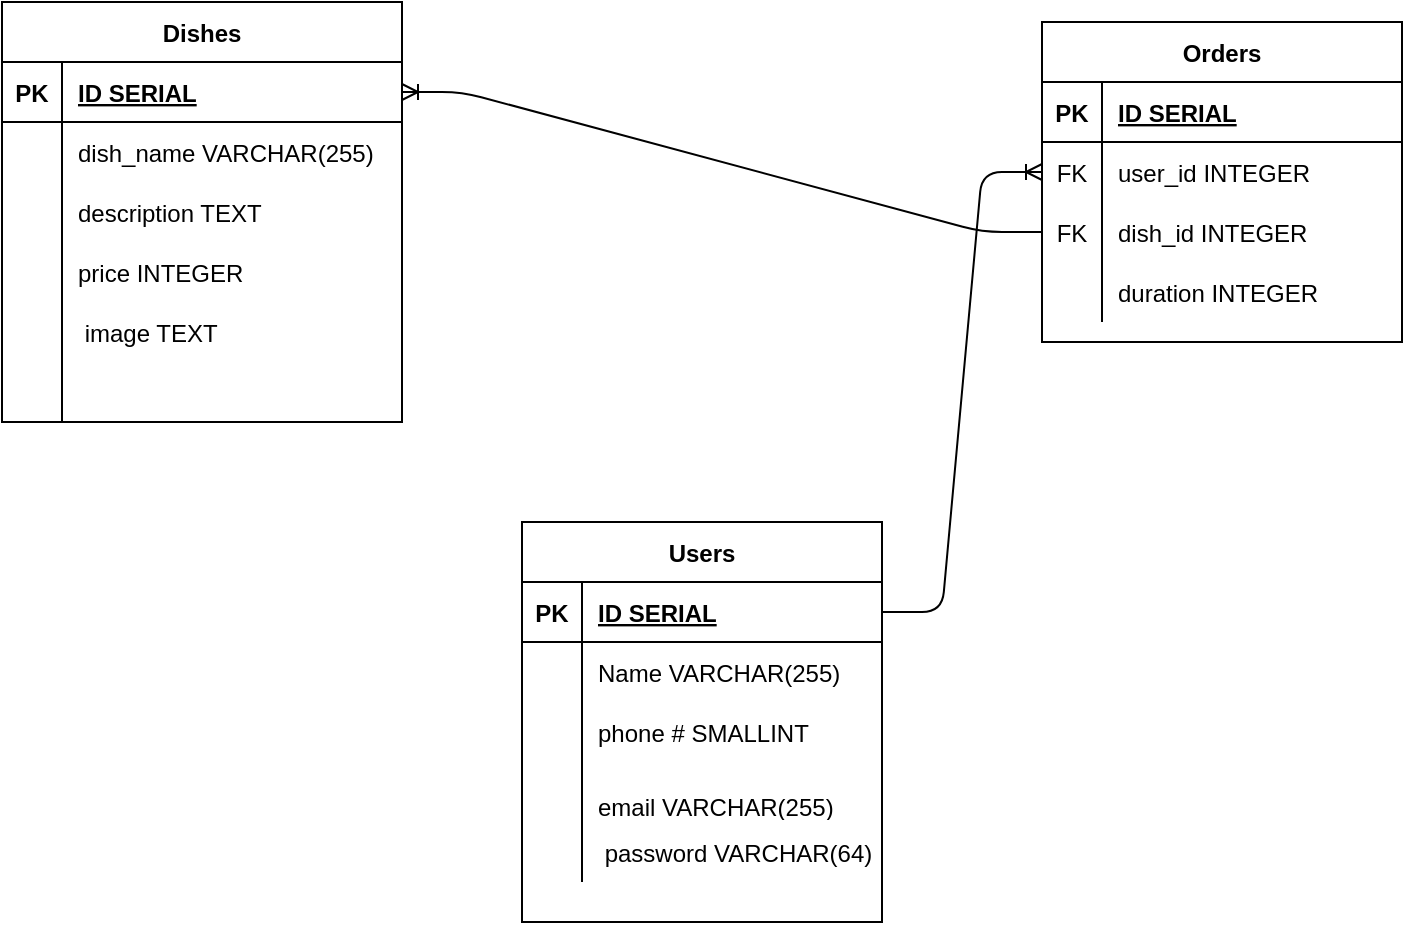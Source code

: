 <mxfile>
    <diagram id="2jXXKS4MsH2hTnXp9MCN" name="Page-1">
        <mxGraphModel dx="591" dy="486" grid="1" gridSize="10" guides="1" tooltips="1" connect="1" arrows="1" fold="1" page="1" pageScale="1" pageWidth="850" pageHeight="1100" math="0" shadow="0">
            <root>
                <mxCell id="0"/>
                <mxCell id="1" parent="0"/>
                <mxCell id="ya6E0TkoqodQedfXfJdZ-1" value="Users" style="shape=table;startSize=30;container=1;collapsible=1;childLayout=tableLayout;fixedRows=1;rowLines=0;fontStyle=1;align=center;resizeLast=1;" parent="1" vertex="1">
                    <mxGeometry x="320" y="330" width="180" height="200" as="geometry"/>
                </mxCell>
                <mxCell id="ya6E0TkoqodQedfXfJdZ-2" value="" style="shape=partialRectangle;collapsible=0;dropTarget=0;pointerEvents=0;fillColor=none;top=0;left=0;bottom=1;right=0;points=[[0,0.5],[1,0.5]];portConstraint=eastwest;" parent="ya6E0TkoqodQedfXfJdZ-1" vertex="1">
                    <mxGeometry y="30" width="180" height="30" as="geometry"/>
                </mxCell>
                <mxCell id="ya6E0TkoqodQedfXfJdZ-3" value="PK" style="shape=partialRectangle;connectable=0;fillColor=none;top=0;left=0;bottom=0;right=0;fontStyle=1;overflow=hidden;" parent="ya6E0TkoqodQedfXfJdZ-2" vertex="1">
                    <mxGeometry width="30" height="30" as="geometry"/>
                </mxCell>
                <mxCell id="ya6E0TkoqodQedfXfJdZ-4" value="ID SERIAL" style="shape=partialRectangle;connectable=0;fillColor=none;top=0;left=0;bottom=0;right=0;align=left;spacingLeft=6;fontStyle=5;overflow=hidden;" parent="ya6E0TkoqodQedfXfJdZ-2" vertex="1">
                    <mxGeometry x="30" width="150" height="30" as="geometry"/>
                </mxCell>
                <mxCell id="ya6E0TkoqodQedfXfJdZ-5" value="" style="shape=partialRectangle;collapsible=0;dropTarget=0;pointerEvents=0;fillColor=none;top=0;left=0;bottom=0;right=0;points=[[0,0.5],[1,0.5]];portConstraint=eastwest;" parent="ya6E0TkoqodQedfXfJdZ-1" vertex="1">
                    <mxGeometry y="60" width="180" height="30" as="geometry"/>
                </mxCell>
                <mxCell id="ya6E0TkoqodQedfXfJdZ-6" value="" style="shape=partialRectangle;connectable=0;fillColor=none;top=0;left=0;bottom=0;right=0;editable=1;overflow=hidden;" parent="ya6E0TkoqodQedfXfJdZ-5" vertex="1">
                    <mxGeometry width="30" height="30" as="geometry"/>
                </mxCell>
                <mxCell id="ya6E0TkoqodQedfXfJdZ-7" value="Name VARCHAR(255)" style="shape=partialRectangle;connectable=0;fillColor=none;top=0;left=0;bottom=0;right=0;align=left;spacingLeft=6;overflow=hidden;" parent="ya6E0TkoqodQedfXfJdZ-5" vertex="1">
                    <mxGeometry x="30" width="150" height="30" as="geometry"/>
                </mxCell>
                <mxCell id="ya6E0TkoqodQedfXfJdZ-8" value="" style="shape=partialRectangle;collapsible=0;dropTarget=0;pointerEvents=0;fillColor=none;top=0;left=0;bottom=0;right=0;points=[[0,0.5],[1,0.5]];portConstraint=eastwest;" parent="ya6E0TkoqodQedfXfJdZ-1" vertex="1">
                    <mxGeometry y="90" width="180" height="30" as="geometry"/>
                </mxCell>
                <mxCell id="ya6E0TkoqodQedfXfJdZ-9" value="" style="shape=partialRectangle;connectable=0;fillColor=none;top=0;left=0;bottom=0;right=0;editable=1;overflow=hidden;" parent="ya6E0TkoqodQedfXfJdZ-8" vertex="1">
                    <mxGeometry width="30" height="30" as="geometry"/>
                </mxCell>
                <mxCell id="ya6E0TkoqodQedfXfJdZ-10" value="phone # SMALLINT" style="shape=partialRectangle;connectable=0;fillColor=none;top=0;left=0;bottom=0;right=0;align=left;spacingLeft=6;overflow=hidden;" parent="ya6E0TkoqodQedfXfJdZ-8" vertex="1">
                    <mxGeometry x="30" width="150" height="30" as="geometry"/>
                </mxCell>
                <mxCell id="ya6E0TkoqodQedfXfJdZ-11" value="" style="shape=partialRectangle;collapsible=0;dropTarget=0;pointerEvents=0;fillColor=none;top=0;left=0;bottom=0;right=0;points=[[0,0.5],[1,0.5]];portConstraint=eastwest;" parent="ya6E0TkoqodQedfXfJdZ-1" vertex="1">
                    <mxGeometry y="120" width="180" height="30" as="geometry"/>
                </mxCell>
                <mxCell id="ya6E0TkoqodQedfXfJdZ-12" value="" style="shape=partialRectangle;connectable=0;fillColor=none;top=0;left=0;bottom=0;right=0;editable=1;overflow=hidden;" parent="ya6E0TkoqodQedfXfJdZ-11" vertex="1">
                    <mxGeometry width="30" height="30" as="geometry"/>
                </mxCell>
                <mxCell id="ya6E0TkoqodQedfXfJdZ-13" value="&#10;email VARCHAR(255)" style="shape=partialRectangle;connectable=0;fillColor=none;top=0;left=0;bottom=0;right=0;align=left;spacingLeft=6;overflow=hidden;" parent="ya6E0TkoqodQedfXfJdZ-11" vertex="1">
                    <mxGeometry x="30" width="150" height="30" as="geometry"/>
                </mxCell>
                <mxCell id="ya6E0TkoqodQedfXfJdZ-14" value="" style="shape=partialRectangle;collapsible=0;dropTarget=0;pointerEvents=0;fillColor=none;top=0;left=0;bottom=0;right=0;points=[[0,0.5],[1,0.5]];portConstraint=eastwest;" parent="ya6E0TkoqodQedfXfJdZ-1" vertex="1">
                    <mxGeometry y="150" width="180" height="30" as="geometry"/>
                </mxCell>
                <mxCell id="ya6E0TkoqodQedfXfJdZ-15" value="" style="shape=partialRectangle;connectable=0;fillColor=none;top=0;left=0;bottom=0;right=0;editable=1;overflow=hidden;" parent="ya6E0TkoqodQedfXfJdZ-14" vertex="1">
                    <mxGeometry width="30" height="30" as="geometry"/>
                </mxCell>
                <mxCell id="ya6E0TkoqodQedfXfJdZ-16" value=" password VARCHAR(64)" style="shape=partialRectangle;connectable=0;fillColor=none;top=0;left=0;bottom=0;right=0;align=left;spacingLeft=6;overflow=hidden;" parent="ya6E0TkoqodQedfXfJdZ-14" vertex="1">
                    <mxGeometry x="30" width="150" height="30" as="geometry"/>
                </mxCell>
                <mxCell id="ya6E0TkoqodQedfXfJdZ-17" value="Dishes" style="shape=table;startSize=30;container=1;collapsible=1;childLayout=tableLayout;fixedRows=1;rowLines=0;fontStyle=1;align=center;resizeLast=1;" parent="1" vertex="1">
                    <mxGeometry x="60" y="70" width="200" height="210" as="geometry"/>
                </mxCell>
                <mxCell id="ya6E0TkoqodQedfXfJdZ-18" value="" style="shape=partialRectangle;collapsible=0;dropTarget=0;pointerEvents=0;fillColor=none;top=0;left=0;bottom=1;right=0;points=[[0,0.5],[1,0.5]];portConstraint=eastwest;" parent="ya6E0TkoqodQedfXfJdZ-17" vertex="1">
                    <mxGeometry y="30" width="200" height="30" as="geometry"/>
                </mxCell>
                <mxCell id="ya6E0TkoqodQedfXfJdZ-19" value="PK" style="shape=partialRectangle;connectable=0;fillColor=none;top=0;left=0;bottom=0;right=0;fontStyle=1;overflow=hidden;" parent="ya6E0TkoqodQedfXfJdZ-18" vertex="1">
                    <mxGeometry width="30" height="30" as="geometry"/>
                </mxCell>
                <mxCell id="ya6E0TkoqodQedfXfJdZ-20" value="ID SERIAL" style="shape=partialRectangle;connectable=0;fillColor=none;top=0;left=0;bottom=0;right=0;align=left;spacingLeft=6;fontStyle=5;overflow=hidden;" parent="ya6E0TkoqodQedfXfJdZ-18" vertex="1">
                    <mxGeometry x="30" width="170" height="30" as="geometry"/>
                </mxCell>
                <mxCell id="ya6E0TkoqodQedfXfJdZ-21" value="" style="shape=partialRectangle;collapsible=0;dropTarget=0;pointerEvents=0;fillColor=none;top=0;left=0;bottom=0;right=0;points=[[0,0.5],[1,0.5]];portConstraint=eastwest;" parent="ya6E0TkoqodQedfXfJdZ-17" vertex="1">
                    <mxGeometry y="60" width="200" height="30" as="geometry"/>
                </mxCell>
                <mxCell id="ya6E0TkoqodQedfXfJdZ-22" value="" style="shape=partialRectangle;connectable=0;fillColor=none;top=0;left=0;bottom=0;right=0;editable=1;overflow=hidden;" parent="ya6E0TkoqodQedfXfJdZ-21" vertex="1">
                    <mxGeometry width="30" height="30" as="geometry"/>
                </mxCell>
                <mxCell id="ya6E0TkoqodQedfXfJdZ-23" value="dish_name VARCHAR(255)" style="shape=partialRectangle;connectable=0;fillColor=none;top=0;left=0;bottom=0;right=0;align=left;spacingLeft=6;overflow=hidden;" parent="ya6E0TkoqodQedfXfJdZ-21" vertex="1">
                    <mxGeometry x="30" width="170" height="30" as="geometry"/>
                </mxCell>
                <mxCell id="ya6E0TkoqodQedfXfJdZ-24" value="" style="shape=partialRectangle;collapsible=0;dropTarget=0;pointerEvents=0;fillColor=none;top=0;left=0;bottom=0;right=0;points=[[0,0.5],[1,0.5]];portConstraint=eastwest;" parent="ya6E0TkoqodQedfXfJdZ-17" vertex="1">
                    <mxGeometry y="90" width="200" height="30" as="geometry"/>
                </mxCell>
                <mxCell id="ya6E0TkoqodQedfXfJdZ-25" value="" style="shape=partialRectangle;connectable=0;fillColor=none;top=0;left=0;bottom=0;right=0;editable=1;overflow=hidden;" parent="ya6E0TkoqodQedfXfJdZ-24" vertex="1">
                    <mxGeometry width="30" height="30" as="geometry"/>
                </mxCell>
                <mxCell id="ya6E0TkoqodQedfXfJdZ-26" value="description TEXT" style="shape=partialRectangle;connectable=0;fillColor=none;top=0;left=0;bottom=0;right=0;align=left;spacingLeft=6;overflow=hidden;" parent="ya6E0TkoqodQedfXfJdZ-24" vertex="1">
                    <mxGeometry x="30" width="170" height="30" as="geometry"/>
                </mxCell>
                <mxCell id="ya6E0TkoqodQedfXfJdZ-27" value="" style="shape=partialRectangle;collapsible=0;dropTarget=0;pointerEvents=0;fillColor=none;top=0;left=0;bottom=0;right=0;points=[[0,0.5],[1,0.5]];portConstraint=eastwest;" parent="ya6E0TkoqodQedfXfJdZ-17" vertex="1">
                    <mxGeometry y="120" width="200" height="30" as="geometry"/>
                </mxCell>
                <mxCell id="ya6E0TkoqodQedfXfJdZ-28" value="" style="shape=partialRectangle;connectable=0;fillColor=none;top=0;left=0;bottom=0;right=0;editable=1;overflow=hidden;" parent="ya6E0TkoqodQedfXfJdZ-27" vertex="1">
                    <mxGeometry width="30" height="30" as="geometry"/>
                </mxCell>
                <mxCell id="ya6E0TkoqodQedfXfJdZ-29" value="price INTEGER" style="shape=partialRectangle;connectable=0;fillColor=none;top=0;left=0;bottom=0;right=0;align=left;spacingLeft=6;overflow=hidden;" parent="ya6E0TkoqodQedfXfJdZ-27" vertex="1">
                    <mxGeometry x="30" width="170" height="30" as="geometry"/>
                </mxCell>
                <mxCell id="ya6E0TkoqodQedfXfJdZ-30" value="" style="shape=partialRectangle;collapsible=0;dropTarget=0;pointerEvents=0;fillColor=none;top=0;left=0;bottom=0;right=0;points=[[0,0.5],[1,0.5]];portConstraint=eastwest;" parent="ya6E0TkoqodQedfXfJdZ-17" vertex="1">
                    <mxGeometry y="150" width="200" height="30" as="geometry"/>
                </mxCell>
                <mxCell id="ya6E0TkoqodQedfXfJdZ-31" value="" style="shape=partialRectangle;connectable=0;fillColor=none;top=0;left=0;bottom=0;right=0;editable=1;overflow=hidden;" parent="ya6E0TkoqodQedfXfJdZ-30" vertex="1">
                    <mxGeometry width="30" height="30" as="geometry"/>
                </mxCell>
                <mxCell id="ya6E0TkoqodQedfXfJdZ-32" value=" image TEXT" style="shape=partialRectangle;connectable=0;fillColor=none;top=0;left=0;bottom=0;right=0;align=left;spacingLeft=6;overflow=hidden;" parent="ya6E0TkoqodQedfXfJdZ-30" vertex="1">
                    <mxGeometry x="30" width="170" height="30" as="geometry"/>
                </mxCell>
                <mxCell id="ya6E0TkoqodQedfXfJdZ-33" value="" style="shape=partialRectangle;collapsible=0;dropTarget=0;pointerEvents=0;fillColor=none;top=0;left=0;bottom=0;right=0;points=[[0,0.5],[1,0.5]];portConstraint=eastwest;" parent="ya6E0TkoqodQedfXfJdZ-17" vertex="1">
                    <mxGeometry y="180" width="200" height="30" as="geometry"/>
                </mxCell>
                <mxCell id="ya6E0TkoqodQedfXfJdZ-34" value="" style="shape=partialRectangle;connectable=0;fillColor=none;top=0;left=0;bottom=0;right=0;editable=1;overflow=hidden;" parent="ya6E0TkoqodQedfXfJdZ-33" vertex="1">
                    <mxGeometry width="30" height="30" as="geometry"/>
                </mxCell>
                <mxCell id="ya6E0TkoqodQedfXfJdZ-35" value="" style="shape=partialRectangle;connectable=0;fillColor=none;top=0;left=0;bottom=0;right=0;align=left;spacingLeft=6;overflow=hidden;" parent="ya6E0TkoqodQedfXfJdZ-33" vertex="1">
                    <mxGeometry x="30" width="170" height="30" as="geometry"/>
                </mxCell>
                <mxCell id="ya6E0TkoqodQedfXfJdZ-36" value="Orders" style="shape=table;startSize=30;container=1;collapsible=1;childLayout=tableLayout;fixedRows=1;rowLines=0;fontStyle=1;align=center;resizeLast=1;" parent="1" vertex="1">
                    <mxGeometry x="580" y="80" width="180" height="160" as="geometry"/>
                </mxCell>
                <mxCell id="ya6E0TkoqodQedfXfJdZ-37" value="" style="shape=partialRectangle;collapsible=0;dropTarget=0;pointerEvents=0;fillColor=none;top=0;left=0;bottom=1;right=0;points=[[0,0.5],[1,0.5]];portConstraint=eastwest;" parent="ya6E0TkoqodQedfXfJdZ-36" vertex="1">
                    <mxGeometry y="30" width="180" height="30" as="geometry"/>
                </mxCell>
                <mxCell id="ya6E0TkoqodQedfXfJdZ-38" value="PK" style="shape=partialRectangle;connectable=0;fillColor=none;top=0;left=0;bottom=0;right=0;fontStyle=1;overflow=hidden;" parent="ya6E0TkoqodQedfXfJdZ-37" vertex="1">
                    <mxGeometry width="30" height="30" as="geometry"/>
                </mxCell>
                <mxCell id="ya6E0TkoqodQedfXfJdZ-39" value="ID SERIAL" style="shape=partialRectangle;connectable=0;fillColor=none;top=0;left=0;bottom=0;right=0;align=left;spacingLeft=6;fontStyle=5;overflow=hidden;" parent="ya6E0TkoqodQedfXfJdZ-37" vertex="1">
                    <mxGeometry x="30" width="150" height="30" as="geometry"/>
                </mxCell>
                <mxCell id="ya6E0TkoqodQedfXfJdZ-40" value="" style="shape=partialRectangle;collapsible=0;dropTarget=0;pointerEvents=0;fillColor=none;top=0;left=0;bottom=0;right=0;points=[[0,0.5],[1,0.5]];portConstraint=eastwest;" parent="ya6E0TkoqodQedfXfJdZ-36" vertex="1">
                    <mxGeometry y="60" width="180" height="30" as="geometry"/>
                </mxCell>
                <mxCell id="ya6E0TkoqodQedfXfJdZ-41" value="FK" style="shape=partialRectangle;connectable=0;fillColor=none;top=0;left=0;bottom=0;right=0;editable=1;overflow=hidden;" parent="ya6E0TkoqodQedfXfJdZ-40" vertex="1">
                    <mxGeometry width="30" height="30" as="geometry"/>
                </mxCell>
                <mxCell id="ya6E0TkoqodQedfXfJdZ-42" value="user_id INTEGER" style="shape=partialRectangle;connectable=0;fillColor=none;top=0;left=0;bottom=0;right=0;align=left;spacingLeft=6;overflow=hidden;" parent="ya6E0TkoqodQedfXfJdZ-40" vertex="1">
                    <mxGeometry x="30" width="150" height="30" as="geometry"/>
                </mxCell>
                <mxCell id="ya6E0TkoqodQedfXfJdZ-43" value="" style="shape=partialRectangle;collapsible=0;dropTarget=0;pointerEvents=0;fillColor=none;top=0;left=0;bottom=0;right=0;points=[[0,0.5],[1,0.5]];portConstraint=eastwest;" parent="ya6E0TkoqodQedfXfJdZ-36" vertex="1">
                    <mxGeometry y="90" width="180" height="30" as="geometry"/>
                </mxCell>
                <mxCell id="ya6E0TkoqodQedfXfJdZ-44" value="FK" style="shape=partialRectangle;connectable=0;fillColor=none;top=0;left=0;bottom=0;right=0;editable=1;overflow=hidden;" parent="ya6E0TkoqodQedfXfJdZ-43" vertex="1">
                    <mxGeometry width="30" height="30" as="geometry"/>
                </mxCell>
                <mxCell id="ya6E0TkoqodQedfXfJdZ-45" value="dish_id INTEGER" style="shape=partialRectangle;connectable=0;fillColor=none;top=0;left=0;bottom=0;right=0;align=left;spacingLeft=6;overflow=hidden;" parent="ya6E0TkoqodQedfXfJdZ-43" vertex="1">
                    <mxGeometry x="30" width="150" height="30" as="geometry"/>
                </mxCell>
                <mxCell id="ya6E0TkoqodQedfXfJdZ-46" value="" style="shape=partialRectangle;collapsible=0;dropTarget=0;pointerEvents=0;fillColor=none;top=0;left=0;bottom=0;right=0;points=[[0,0.5],[1,0.5]];portConstraint=eastwest;" parent="ya6E0TkoqodQedfXfJdZ-36" vertex="1">
                    <mxGeometry y="120" width="180" height="30" as="geometry"/>
                </mxCell>
                <mxCell id="ya6E0TkoqodQedfXfJdZ-47" value="" style="shape=partialRectangle;connectable=0;fillColor=none;top=0;left=0;bottom=0;right=0;editable=1;overflow=hidden;" parent="ya6E0TkoqodQedfXfJdZ-46" vertex="1">
                    <mxGeometry width="30" height="30" as="geometry"/>
                </mxCell>
                <mxCell id="ya6E0TkoqodQedfXfJdZ-48" value="duration INTEGER" style="shape=partialRectangle;connectable=0;fillColor=none;top=0;left=0;bottom=0;right=0;align=left;spacingLeft=6;overflow=hidden;" parent="ya6E0TkoqodQedfXfJdZ-46" vertex="1">
                    <mxGeometry x="30" width="150" height="30" as="geometry"/>
                </mxCell>
                <mxCell id="ya6E0TkoqodQedfXfJdZ-49" value="" style="edgeStyle=entityRelationEdgeStyle;fontSize=12;html=1;endArrow=ERoneToMany;exitX=1;exitY=0.5;exitDx=0;exitDy=0;entryX=0;entryY=0.5;entryDx=0;entryDy=0;" parent="1" source="ya6E0TkoqodQedfXfJdZ-2" target="ya6E0TkoqodQedfXfJdZ-40" edge="1">
                    <mxGeometry width="100" height="100" relative="1" as="geometry">
                        <mxPoint x="180" y="530" as="sourcePoint"/>
                        <mxPoint x="280" y="430" as="targetPoint"/>
                    </mxGeometry>
                </mxCell>
                <mxCell id="ya6E0TkoqodQedfXfJdZ-50" value="" style="edgeStyle=entityRelationEdgeStyle;fontSize=12;html=1;endArrow=ERoneToMany;entryX=1;entryY=0.5;entryDx=0;entryDy=0;exitX=0;exitY=0.5;exitDx=0;exitDy=0;" parent="1" source="ya6E0TkoqodQedfXfJdZ-43" target="ya6E0TkoqodQedfXfJdZ-18" edge="1">
                    <mxGeometry width="100" height="100" relative="1" as="geometry">
                        <mxPoint x="380" y="210" as="sourcePoint"/>
                        <mxPoint x="620" y="380" as="targetPoint"/>
                    </mxGeometry>
                </mxCell>
            </root>
        </mxGraphModel>
    </diagram>
</mxfile>
